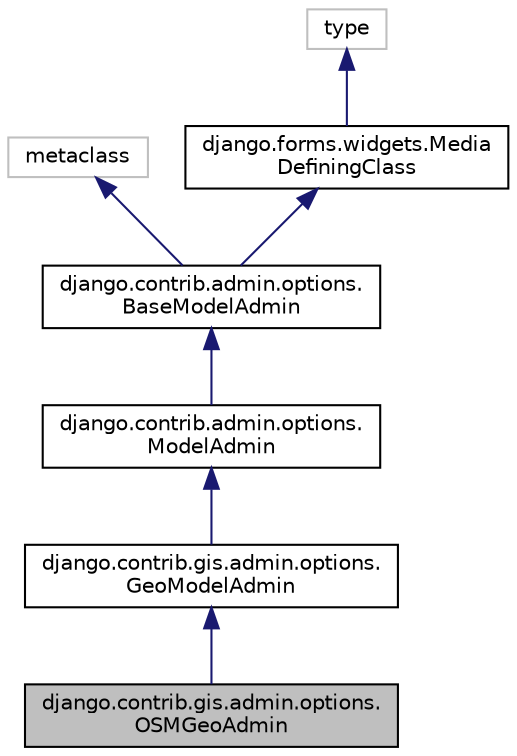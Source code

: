 digraph "django.contrib.gis.admin.options.OSMGeoAdmin"
{
 // LATEX_PDF_SIZE
  edge [fontname="Helvetica",fontsize="10",labelfontname="Helvetica",labelfontsize="10"];
  node [fontname="Helvetica",fontsize="10",shape=record];
  Node1 [label="django.contrib.gis.admin.options.\lOSMGeoAdmin",height=0.2,width=0.4,color="black", fillcolor="grey75", style="filled", fontcolor="black",tooltip=" "];
  Node2 -> Node1 [dir="back",color="midnightblue",fontsize="10",style="solid",fontname="Helvetica"];
  Node2 [label="django.contrib.gis.admin.options.\lGeoModelAdmin",height=0.2,width=0.4,color="black", fillcolor="white", style="filled",URL="$d6/d9a/classdjango_1_1contrib_1_1gis_1_1admin_1_1options_1_1_geo_model_admin.html",tooltip=" "];
  Node3 -> Node2 [dir="back",color="midnightblue",fontsize="10",style="solid",fontname="Helvetica"];
  Node3 [label="django.contrib.admin.options.\lModelAdmin",height=0.2,width=0.4,color="black", fillcolor="white", style="filled",URL="$d5/d05/classdjango_1_1contrib_1_1admin_1_1options_1_1_model_admin.html",tooltip=" "];
  Node4 -> Node3 [dir="back",color="midnightblue",fontsize="10",style="solid",fontname="Helvetica"];
  Node4 [label="django.contrib.admin.options.\lBaseModelAdmin",height=0.2,width=0.4,color="black", fillcolor="white", style="filled",URL="$d3/dd6/classdjango_1_1contrib_1_1admin_1_1options_1_1_base_model_admin.html",tooltip=" "];
  Node5 -> Node4 [dir="back",color="midnightblue",fontsize="10",style="solid",fontname="Helvetica"];
  Node5 [label="metaclass",height=0.2,width=0.4,color="grey75", fillcolor="white", style="filled",tooltip=" "];
  Node6 -> Node4 [dir="back",color="midnightblue",fontsize="10",style="solid",fontname="Helvetica"];
  Node6 [label="django.forms.widgets.Media\lDefiningClass",height=0.2,width=0.4,color="black", fillcolor="white", style="filled",URL="$de/d5f/classdjango_1_1forms_1_1widgets_1_1_media_defining_class.html",tooltip=" "];
  Node7 -> Node6 [dir="back",color="midnightblue",fontsize="10",style="solid",fontname="Helvetica"];
  Node7 [label="type",height=0.2,width=0.4,color="grey75", fillcolor="white", style="filled",tooltip=" "];
}
